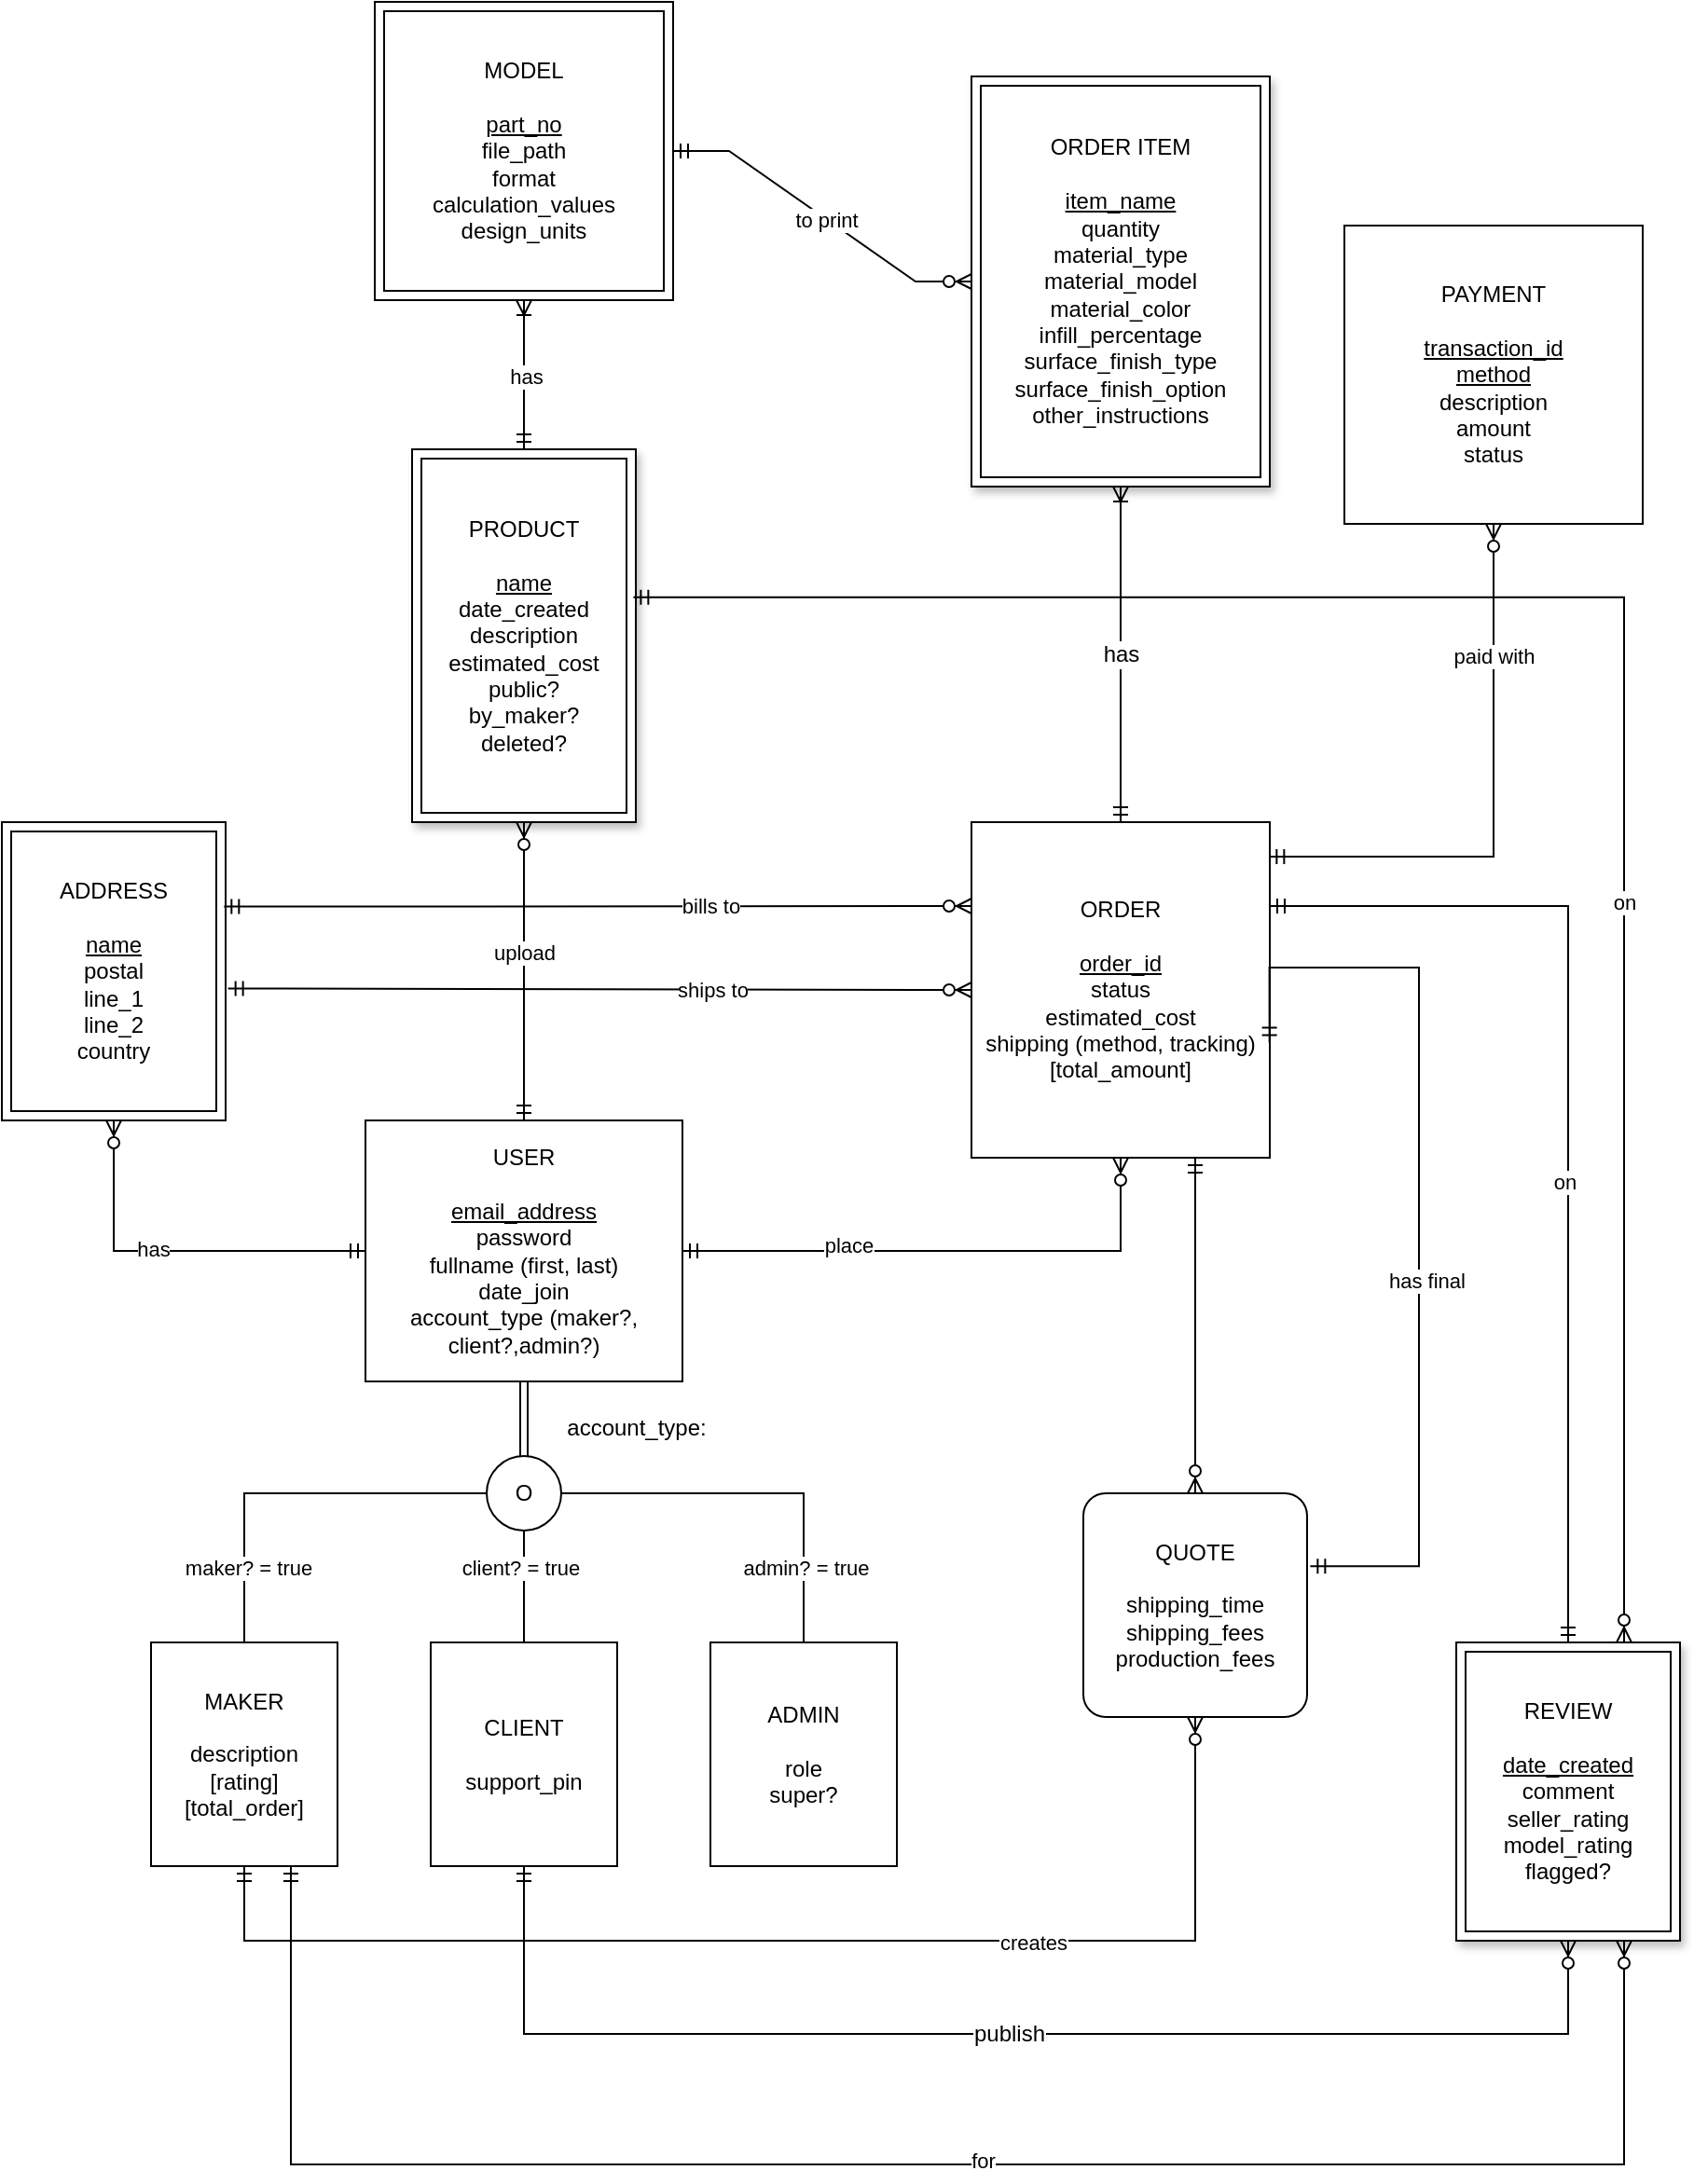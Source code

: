 <mxfile version="21.0.2" type="github">
  <diagram id="R2lEEEUBdFMjLlhIrx00" name="Page-1">
    <mxGraphModel dx="1407" dy="1807" grid="1" gridSize="10" guides="1" tooltips="1" connect="1" arrows="1" fold="1" page="1" pageScale="1" pageWidth="850" pageHeight="1100" math="0" shadow="0" extFonts="Permanent Marker^https://fonts.googleapis.com/css?family=Permanent+Marker">
      <root>
        <mxCell id="0" />
        <mxCell id="1" parent="0" />
        <mxCell id="oERcq0Kgp2yE-BulXNUb-9" style="edgeStyle=orthogonalEdgeStyle;rounded=0;orthogonalLoop=1;jettySize=auto;html=1;shape=link;" parent="1" source="oERcq0Kgp2yE-BulXNUb-2" target="oERcq0Kgp2yE-BulXNUb-8" edge="1">
          <mxGeometry relative="1" as="geometry" />
        </mxCell>
        <mxCell id="oERcq0Kgp2yE-BulXNUb-2" value="USER&lt;br&gt;&lt;br&gt;&lt;u&gt;email_address&lt;br&gt;&lt;/u&gt;password&lt;br&gt;fullname (first, last)&lt;br&gt;date_join&lt;br&gt;account_type (maker?, client?,admin?)" style="whiteSpace=wrap;html=1;align=center;" parent="1" vertex="1">
          <mxGeometry x="755" y="-80" width="170" height="140" as="geometry" />
        </mxCell>
        <mxCell id="oERcq0Kgp2yE-BulXNUb-4" value="MAKER&lt;br&gt;&lt;br&gt;description&lt;br&gt;[rating]&lt;br&gt;[total_order]" style="whiteSpace=wrap;html=1;align=center;" parent="1" vertex="1">
          <mxGeometry x="640" y="200" width="100" height="120" as="geometry" />
        </mxCell>
        <mxCell id="oERcq0Kgp2yE-BulXNUb-5" value="CLIENT&lt;br&gt;&lt;br&gt;support_pin&lt;br&gt;" style="whiteSpace=wrap;html=1;align=center;" parent="1" vertex="1">
          <mxGeometry x="790" y="200" width="100" height="120" as="geometry" />
        </mxCell>
        <mxCell id="oERcq0Kgp2yE-BulXNUb-6" value="ADMIN&lt;br&gt;&lt;br&gt;role&lt;br&gt;super?" style="whiteSpace=wrap;html=1;align=center;" parent="1" vertex="1">
          <mxGeometry x="940" y="200" width="100" height="120" as="geometry" />
        </mxCell>
        <mxCell id="oERcq0Kgp2yE-BulXNUb-8" value="O" style="ellipse;whiteSpace=wrap;html=1;aspect=fixed;" parent="1" vertex="1">
          <mxGeometry x="820" y="100" width="40" height="40" as="geometry" />
        </mxCell>
        <mxCell id="oERcq0Kgp2yE-BulXNUb-17" value="" style="endArrow=none;html=1;rounded=0;entryX=0;entryY=0.5;entryDx=0;entryDy=0;exitX=0.5;exitY=0;exitDx=0;exitDy=0;edgeStyle=orthogonalEdgeStyle;" parent="1" source="oERcq0Kgp2yE-BulXNUb-4" target="oERcq0Kgp2yE-BulXNUb-8" edge="1">
          <mxGeometry width="50" height="50" relative="1" as="geometry">
            <mxPoint x="740" y="200" as="sourcePoint" />
            <mxPoint x="790" y="150" as="targetPoint" />
          </mxGeometry>
        </mxCell>
        <mxCell id="oERcq0Kgp2yE-BulXNUb-21" value="maker? = true" style="edgeLabel;html=1;align=center;verticalAlign=middle;resizable=0;points=[];" parent="oERcq0Kgp2yE-BulXNUb-17" vertex="1" connectable="0">
          <mxGeometry x="-0.355" y="-2" relative="1" as="geometry">
            <mxPoint y="27" as="offset" />
          </mxGeometry>
        </mxCell>
        <mxCell id="oERcq0Kgp2yE-BulXNUb-19" value="" style="endArrow=none;html=1;rounded=0;entryX=0.5;entryY=1;entryDx=0;entryDy=0;exitX=0.5;exitY=0;exitDx=0;exitDy=0;" parent="1" source="oERcq0Kgp2yE-BulXNUb-5" target="oERcq0Kgp2yE-BulXNUb-8" edge="1">
          <mxGeometry width="50" height="50" relative="1" as="geometry">
            <mxPoint x="830" y="180" as="sourcePoint" />
            <mxPoint x="880" y="130" as="targetPoint" />
          </mxGeometry>
        </mxCell>
        <mxCell id="oERcq0Kgp2yE-BulXNUb-22" value="client? = true" style="edgeLabel;html=1;align=center;verticalAlign=middle;resizable=0;points=[];" parent="oERcq0Kgp2yE-BulXNUb-19" vertex="1" connectable="0">
          <mxGeometry x="0.396" y="2" relative="1" as="geometry">
            <mxPoint y="2" as="offset" />
          </mxGeometry>
        </mxCell>
        <mxCell id="oERcq0Kgp2yE-BulXNUb-20" value="" style="endArrow=none;html=1;rounded=0;entryX=1;entryY=0.5;entryDx=0;entryDy=0;exitX=0.5;exitY=0;exitDx=0;exitDy=0;edgeStyle=orthogonalEdgeStyle;" parent="1" source="oERcq0Kgp2yE-BulXNUb-6" target="oERcq0Kgp2yE-BulXNUb-8" edge="1">
          <mxGeometry width="50" height="50" relative="1" as="geometry">
            <mxPoint x="930" y="200" as="sourcePoint" />
            <mxPoint x="980" y="150" as="targetPoint" />
          </mxGeometry>
        </mxCell>
        <mxCell id="oERcq0Kgp2yE-BulXNUb-23" value="admin? = true" style="edgeLabel;html=1;align=center;verticalAlign=middle;resizable=0;points=[];" parent="oERcq0Kgp2yE-BulXNUb-20" vertex="1" connectable="0">
          <mxGeometry x="-0.41" y="-1" relative="1" as="geometry">
            <mxPoint y="22" as="offset" />
          </mxGeometry>
        </mxCell>
        <mxCell id="oERcq0Kgp2yE-BulXNUb-26" value="account_type:" style="text;html=1;align=center;verticalAlign=middle;resizable=0;points=[];autosize=1;strokeColor=none;fillColor=none;" parent="1" vertex="1">
          <mxGeometry x="850" y="70" width="100" height="30" as="geometry" />
        </mxCell>
        <mxCell id="oERcq0Kgp2yE-BulXNUb-28" value="ORDER&lt;br&gt;&lt;br&gt;&lt;u&gt;order_id&lt;/u&gt;&lt;br&gt;status&lt;br&gt;estimated_cost&lt;br&gt;shipping (method, tracking)&lt;br&gt;[total_amount]" style="whiteSpace=wrap;html=1;align=center;" parent="1" vertex="1">
          <mxGeometry x="1080" y="-240" width="160" height="180" as="geometry" />
        </mxCell>
        <mxCell id="oERcq0Kgp2yE-BulXNUb-30" value="PRODUCT&lt;br&gt;&lt;br&gt;&lt;u&gt;name&lt;/u&gt;&lt;br&gt;date_created&lt;br&gt;description&lt;br&gt;estimated_cost&lt;br&gt;public?&lt;br&gt;by_maker?&lt;br&gt;deleted?" style="shape=ext;margin=3;double=1;whiteSpace=wrap;html=1;align=center;shadow=1;" parent="1" vertex="1">
          <mxGeometry x="780" y="-440" width="120" height="200" as="geometry" />
        </mxCell>
        <mxCell id="oERcq0Kgp2yE-BulXNUb-35" value="" style="fontSize=12;html=1;endArrow=ERzeroToMany;startArrow=ERmandOne;rounded=0;entryX=0.5;entryY=1;entryDx=0;entryDy=0;edgeStyle=orthogonalEdgeStyle;exitX=0.5;exitY=0;exitDx=0;exitDy=0;" parent="1" source="oERcq0Kgp2yE-BulXNUb-2" target="oERcq0Kgp2yE-BulXNUb-30" edge="1">
          <mxGeometry width="100" height="100" relative="1" as="geometry">
            <mxPoint x="700" y="-130" as="sourcePoint" />
            <mxPoint x="700" y="-200" as="targetPoint" />
          </mxGeometry>
        </mxCell>
        <mxCell id="oERcq0Kgp2yE-BulXNUb-37" value="upload" style="edgeLabel;html=1;align=center;verticalAlign=middle;resizable=0;points=[];" parent="oERcq0Kgp2yE-BulXNUb-35" vertex="1" connectable="0">
          <mxGeometry x="-0.058" y="2" relative="1" as="geometry">
            <mxPoint x="2" y="-15" as="offset" />
          </mxGeometry>
        </mxCell>
        <mxCell id="oERcq0Kgp2yE-BulXNUb-39" value="" style="edgeStyle=orthogonalEdgeStyle;fontSize=12;html=1;endArrow=ERzeroToMany;startArrow=ERmandOne;rounded=0;entryX=0.5;entryY=1;entryDx=0;entryDy=0;exitX=1;exitY=0.5;exitDx=0;exitDy=0;" parent="1" source="oERcq0Kgp2yE-BulXNUb-2" target="oERcq0Kgp2yE-BulXNUb-28" edge="1">
          <mxGeometry width="100" height="100" relative="1" as="geometry">
            <mxPoint x="1080" y="60" as="sourcePoint" />
            <mxPoint x="1180" y="-40" as="targetPoint" />
          </mxGeometry>
        </mxCell>
        <mxCell id="oERcq0Kgp2yE-BulXNUb-40" value="place" style="edgeLabel;html=1;align=center;verticalAlign=middle;resizable=0;points=[];" parent="oERcq0Kgp2yE-BulXNUb-39" vertex="1" connectable="0">
          <mxGeometry x="-0.379" y="3" relative="1" as="geometry">
            <mxPoint as="offset" />
          </mxGeometry>
        </mxCell>
        <mxCell id="oERcq0Kgp2yE-BulXNUb-43" value="ORDER ITEM&lt;br&gt;&lt;br&gt;&lt;u&gt;item_name&lt;/u&gt;&lt;br&gt;quantity&lt;br style=&quot;border-color: var(--border-color);&quot;&gt;material_type&lt;br style=&quot;border-color: var(--border-color);&quot;&gt;material_model&lt;br style=&quot;border-color: var(--border-color);&quot;&gt;material_color&lt;br style=&quot;border-color: var(--border-color);&quot;&gt;infill_percentage&lt;br style=&quot;border-color: var(--border-color);&quot;&gt;surface_finish_type&lt;br style=&quot;border-color: var(--border-color);&quot;&gt;surface_finish_option&lt;br style=&quot;border-color: var(--border-color);&quot;&gt;other_instructions" style="shape=ext;margin=3;double=1;whiteSpace=wrap;html=1;align=center;shadow=1;" parent="1" vertex="1">
          <mxGeometry x="1080" y="-640" width="160" height="220" as="geometry" />
        </mxCell>
        <mxCell id="RRY8zMRWUSQG1_YV_l2Y-3" value="" style="edgeStyle=orthogonalEdgeStyle;fontSize=12;html=1;endArrow=ERzeroToMany;startArrow=ERmandOne;rounded=0;exitX=0.5;exitY=1;exitDx=0;exitDy=0;entryX=0.5;entryY=1;entryDx=0;entryDy=0;" parent="1" source="oERcq0Kgp2yE-BulXNUb-4" target="RRY8zMRWUSQG1_YV_l2Y-8" edge="1">
          <mxGeometry width="100" height="100" relative="1" as="geometry">
            <mxPoint x="1190" y="280" as="sourcePoint" />
            <mxPoint x="1200" y="250.0" as="targetPoint" />
            <Array as="points">
              <mxPoint x="690" y="360" />
              <mxPoint x="1200" y="360" />
            </Array>
          </mxGeometry>
        </mxCell>
        <mxCell id="RRY8zMRWUSQG1_YV_l2Y-4" value="creates" style="edgeLabel;html=1;align=center;verticalAlign=middle;resizable=0;points=[];" parent="RRY8zMRWUSQG1_YV_l2Y-3" vertex="1" connectable="0">
          <mxGeometry x="0.38" y="-1" relative="1" as="geometry">
            <mxPoint as="offset" />
          </mxGeometry>
        </mxCell>
        <mxCell id="RRY8zMRWUSQG1_YV_l2Y-8" value="QUOTE&lt;br style=&quot;border-color: var(--border-color);&quot;&gt;&lt;br style=&quot;border-color: var(--border-color);&quot;&gt;shipping_time&lt;br style=&quot;border-color: var(--border-color);&quot;&gt;shipping_fees&lt;br style=&quot;border-color: var(--border-color);&quot;&gt;production_fees" style="rounded=1;arcSize=10;whiteSpace=wrap;html=1;align=center;" parent="1" vertex="1">
          <mxGeometry x="1140" y="120" width="120" height="120" as="geometry" />
        </mxCell>
        <mxCell id="RRY8zMRWUSQG1_YV_l2Y-15" value="" style="edgeStyle=orthogonalEdgeStyle;fontSize=12;html=1;endArrow=ERmandOne;startArrow=ERmandOne;rounded=0;entryX=0.999;entryY=0.657;entryDx=0;entryDy=0;entryPerimeter=0;exitX=1.014;exitY=0.326;exitDx=0;exitDy=0;exitPerimeter=0;" parent="1" source="RRY8zMRWUSQG1_YV_l2Y-8" target="oERcq0Kgp2yE-BulXNUb-28" edge="1">
          <mxGeometry width="100" height="100" relative="1" as="geometry">
            <mxPoint x="1320" y="70" as="sourcePoint" />
            <mxPoint x="1420" y="-30" as="targetPoint" />
            <Array as="points">
              <mxPoint x="1320" y="159" />
              <mxPoint x="1320" y="-162" />
            </Array>
          </mxGeometry>
        </mxCell>
        <mxCell id="RRY8zMRWUSQG1_YV_l2Y-16" value="has final" style="edgeLabel;html=1;align=center;verticalAlign=middle;resizable=0;points=[];" parent="RRY8zMRWUSQG1_YV_l2Y-15" vertex="1" connectable="0">
          <mxGeometry x="-0.153" y="-4" relative="1" as="geometry">
            <mxPoint as="offset" />
          </mxGeometry>
        </mxCell>
        <mxCell id="RRY8zMRWUSQG1_YV_l2Y-17" value="has" style="edgeStyle=orthogonalEdgeStyle;fontSize=12;html=1;endArrow=ERoneToMany;startArrow=ERmandOne;rounded=0;exitX=0.5;exitY=0;exitDx=0;exitDy=0;entryX=0.5;entryY=1;entryDx=0;entryDy=0;" parent="1" source="oERcq0Kgp2yE-BulXNUb-28" target="oERcq0Kgp2yE-BulXNUb-43" edge="1">
          <mxGeometry width="100" height="100" relative="1" as="geometry">
            <mxPoint x="1370" y="-330" as="sourcePoint" />
            <mxPoint x="1470" y="-430" as="targetPoint" />
          </mxGeometry>
        </mxCell>
        <mxCell id="RRY8zMRWUSQG1_YV_l2Y-19" value="" style="edgeStyle=entityRelationEdgeStyle;fontSize=12;html=1;endArrow=ERzeroToMany;startArrow=ERmandOne;rounded=0;entryX=0;entryY=0.5;entryDx=0;entryDy=0;exitX=1;exitY=0.5;exitDx=0;exitDy=0;" parent="1" source="RRY8zMRWUSQG1_YV_l2Y-44" target="oERcq0Kgp2yE-BulXNUb-43" edge="1">
          <mxGeometry width="100" height="100" relative="1" as="geometry">
            <mxPoint x="923.04" y="-572.86" as="sourcePoint" />
            <mxPoint x="1050" y="-650" as="targetPoint" />
          </mxGeometry>
        </mxCell>
        <mxCell id="RRY8zMRWUSQG1_YV_l2Y-20" value="to print" style="edgeLabel;html=1;align=center;verticalAlign=middle;resizable=0;points=[];" parent="RRY8zMRWUSQG1_YV_l2Y-19" vertex="1" connectable="0">
          <mxGeometry x="0.028" y="-1" relative="1" as="geometry">
            <mxPoint as="offset" />
          </mxGeometry>
        </mxCell>
        <mxCell id="RRY8zMRWUSQG1_YV_l2Y-21" value="" style="edgeStyle=orthogonalEdgeStyle;fontSize=12;html=1;endArrow=ERoneToMany;startArrow=ERmandOne;rounded=0;entryX=0.5;entryY=1;entryDx=0;entryDy=0;exitX=0.5;exitY=0;exitDx=0;exitDy=0;" parent="1" source="oERcq0Kgp2yE-BulXNUb-30" target="RRY8zMRWUSQG1_YV_l2Y-44" edge="1">
          <mxGeometry width="100" height="100" relative="1" as="geometry">
            <mxPoint x="620" y="-270" as="sourcePoint" />
            <mxPoint x="840" y="-510" as="targetPoint" />
          </mxGeometry>
        </mxCell>
        <mxCell id="RRY8zMRWUSQG1_YV_l2Y-22" value="has" style="edgeLabel;html=1;align=center;verticalAlign=middle;resizable=0;points=[];" parent="RRY8zMRWUSQG1_YV_l2Y-21" vertex="1" connectable="0">
          <mxGeometry x="-0.029" y="-1" relative="1" as="geometry">
            <mxPoint as="offset" />
          </mxGeometry>
        </mxCell>
        <mxCell id="RRY8zMRWUSQG1_YV_l2Y-23" value="" style="edgeStyle=orthogonalEdgeStyle;fontSize=12;html=1;endArrow=ERzeroToMany;startArrow=ERmandOne;rounded=0;entryX=0.5;entryY=0;entryDx=0;entryDy=0;exitX=0.75;exitY=1;exitDx=0;exitDy=0;" parent="1" source="oERcq0Kgp2yE-BulXNUb-28" target="RRY8zMRWUSQG1_YV_l2Y-8" edge="1">
          <mxGeometry width="100" height="100" relative="1" as="geometry">
            <mxPoint x="1080" y="100" as="sourcePoint" />
            <mxPoint x="1180" as="targetPoint" />
          </mxGeometry>
        </mxCell>
        <mxCell id="RRY8zMRWUSQG1_YV_l2Y-24" value="REVIEW&lt;br&gt;&lt;br&gt;&lt;u&gt;date_created&lt;/u&gt;&lt;br&gt;comment&lt;br&gt;seller_rating&lt;br&gt;model_rating&lt;br&gt;flagged?" style="shape=ext;margin=3;double=1;whiteSpace=wrap;html=1;align=center;shadow=1;" parent="1" vertex="1">
          <mxGeometry x="1340" y="200" width="120" height="160" as="geometry" />
        </mxCell>
        <mxCell id="RRY8zMRWUSQG1_YV_l2Y-25" value="publish" style="edgeStyle=orthogonalEdgeStyle;fontSize=12;html=1;endArrow=ERzeroToMany;startArrow=ERmandOne;rounded=0;entryX=0.5;entryY=1;entryDx=0;entryDy=0;exitX=0.5;exitY=1;exitDx=0;exitDy=0;" parent="1" source="oERcq0Kgp2yE-BulXNUb-5" target="RRY8zMRWUSQG1_YV_l2Y-24" edge="1">
          <mxGeometry width="100" height="100" relative="1" as="geometry">
            <mxPoint x="1060" y="480" as="sourcePoint" />
            <mxPoint x="1160" y="380" as="targetPoint" />
            <Array as="points">
              <mxPoint x="840" y="410" />
              <mxPoint x="1400" y="410" />
            </Array>
          </mxGeometry>
        </mxCell>
        <mxCell id="RRY8zMRWUSQG1_YV_l2Y-27" value="" style="edgeStyle=orthogonalEdgeStyle;fontSize=12;html=1;endArrow=ERzeroToMany;startArrow=ERmandOne;rounded=0;exitX=0.75;exitY=1;exitDx=0;exitDy=0;entryX=0.75;entryY=1;entryDx=0;entryDy=0;" parent="1" source="oERcq0Kgp2yE-BulXNUb-4" target="RRY8zMRWUSQG1_YV_l2Y-24" edge="1">
          <mxGeometry width="100" height="100" relative="1" as="geometry">
            <mxPoint x="1440" y="150" as="sourcePoint" />
            <mxPoint x="1540" y="50" as="targetPoint" />
            <Array as="points">
              <mxPoint x="715" y="480" />
              <mxPoint x="1430" y="480" />
            </Array>
          </mxGeometry>
        </mxCell>
        <mxCell id="RRY8zMRWUSQG1_YV_l2Y-28" value="for" style="edgeLabel;html=1;align=center;verticalAlign=middle;resizable=0;points=[];" parent="RRY8zMRWUSQG1_YV_l2Y-27" vertex="1" connectable="0">
          <mxGeometry x="0.066" y="2" relative="1" as="geometry">
            <mxPoint as="offset" />
          </mxGeometry>
        </mxCell>
        <mxCell id="RRY8zMRWUSQG1_YV_l2Y-29" value="" style="edgeStyle=orthogonalEdgeStyle;fontSize=12;html=1;endArrow=ERmandOne;startArrow=ERmandOne;rounded=0;entryX=1;entryY=0.25;entryDx=0;entryDy=0;exitX=0.5;exitY=0;exitDx=0;exitDy=0;" parent="1" source="RRY8zMRWUSQG1_YV_l2Y-24" target="oERcq0Kgp2yE-BulXNUb-28" edge="1">
          <mxGeometry width="100" height="100" relative="1" as="geometry">
            <mxPoint x="1470" y="40" as="sourcePoint" />
            <mxPoint x="1570" y="-60" as="targetPoint" />
          </mxGeometry>
        </mxCell>
        <mxCell id="RRY8zMRWUSQG1_YV_l2Y-32" value="on" style="edgeLabel;html=1;align=center;verticalAlign=middle;resizable=0;points=[];" parent="RRY8zMRWUSQG1_YV_l2Y-29" vertex="1" connectable="0">
          <mxGeometry x="-0.109" y="2" relative="1" as="geometry">
            <mxPoint as="offset" />
          </mxGeometry>
        </mxCell>
        <mxCell id="RRY8zMRWUSQG1_YV_l2Y-31" value="" style="edgeStyle=orthogonalEdgeStyle;fontSize=12;html=1;endArrow=ERzeroToMany;startArrow=ERmandOne;rounded=0;exitX=0.989;exitY=0.397;exitDx=0;exitDy=0;entryX=0.75;entryY=0;entryDx=0;entryDy=0;exitPerimeter=0;" parent="1" source="oERcq0Kgp2yE-BulXNUb-30" target="RRY8zMRWUSQG1_YV_l2Y-24" edge="1">
          <mxGeometry width="100" height="100" relative="1" as="geometry">
            <mxPoint x="1490" y="-220" as="sourcePoint" />
            <mxPoint x="1590" y="-320" as="targetPoint" />
          </mxGeometry>
        </mxCell>
        <mxCell id="RRY8zMRWUSQG1_YV_l2Y-33" value="on" style="edgeLabel;html=1;align=center;verticalAlign=middle;resizable=0;points=[];" parent="RRY8zMRWUSQG1_YV_l2Y-31" vertex="1" connectable="0">
          <mxGeometry x="0.273" y="-5" relative="1" as="geometry">
            <mxPoint x="5" as="offset" />
          </mxGeometry>
        </mxCell>
        <mxCell id="RRY8zMRWUSQG1_YV_l2Y-34" value="PAYMENT&lt;br&gt;&lt;br&gt;&lt;u&gt;transaction_id&lt;/u&gt;&lt;br&gt;&lt;u&gt;method&lt;/u&gt;&lt;br&gt;description&lt;br&gt;amount&lt;br&gt;status" style="whiteSpace=wrap;html=1;align=center;" parent="1" vertex="1">
          <mxGeometry x="1280" y="-560" width="160" height="160" as="geometry" />
        </mxCell>
        <mxCell id="RRY8zMRWUSQG1_YV_l2Y-35" value="" style="edgeStyle=orthogonalEdgeStyle;fontSize=12;html=1;endArrow=ERzeroToMany;startArrow=ERmandOne;rounded=0;exitX=0.998;exitY=0.103;exitDx=0;exitDy=0;exitPerimeter=0;entryX=0.5;entryY=1;entryDx=0;entryDy=0;" parent="1" source="oERcq0Kgp2yE-BulXNUb-28" target="RRY8zMRWUSQG1_YV_l2Y-34" edge="1">
          <mxGeometry width="100" height="100" relative="1" as="geometry">
            <mxPoint x="1590" y="-160" as="sourcePoint" />
            <mxPoint x="1690" y="-260" as="targetPoint" />
          </mxGeometry>
        </mxCell>
        <mxCell id="RRY8zMRWUSQG1_YV_l2Y-36" value="paid with" style="edgeLabel;html=1;align=center;verticalAlign=middle;resizable=0;points=[];" parent="RRY8zMRWUSQG1_YV_l2Y-35" vertex="1" connectable="0">
          <mxGeometry x="0.618" y="2" relative="1" as="geometry">
            <mxPoint x="2" y="13" as="offset" />
          </mxGeometry>
        </mxCell>
        <mxCell id="RRY8zMRWUSQG1_YV_l2Y-37" value="ADDRESS&lt;br&gt;&lt;br&gt;&lt;u&gt;name&lt;/u&gt;&lt;br&gt;postal&lt;br&gt;line_1&lt;br&gt;line_2&lt;br&gt;country" style="shape=ext;margin=3;double=1;whiteSpace=wrap;html=1;align=center;" parent="1" vertex="1">
          <mxGeometry x="560" y="-240" width="120" height="160" as="geometry" />
        </mxCell>
        <mxCell id="RRY8zMRWUSQG1_YV_l2Y-38" value="" style="edgeStyle=orthogonalEdgeStyle;fontSize=12;html=1;endArrow=ERzeroToMany;startArrow=ERmandOne;rounded=0;entryX=0.5;entryY=1;entryDx=0;entryDy=0;exitX=0;exitY=0.5;exitDx=0;exitDy=0;" parent="1" source="oERcq0Kgp2yE-BulXNUb-2" target="RRY8zMRWUSQG1_YV_l2Y-37" edge="1">
          <mxGeometry width="100" height="100" relative="1" as="geometry">
            <mxPoint x="510" y="110" as="sourcePoint" />
            <mxPoint x="610" y="10" as="targetPoint" />
          </mxGeometry>
        </mxCell>
        <mxCell id="qkijRgJEiIgS43mRBQgP-1" value="has" style="edgeLabel;html=1;align=center;verticalAlign=middle;resizable=0;points=[];" vertex="1" connectable="0" parent="RRY8zMRWUSQG1_YV_l2Y-38">
          <mxGeometry x="0.114" y="-1" relative="1" as="geometry">
            <mxPoint as="offset" />
          </mxGeometry>
        </mxCell>
        <mxCell id="RRY8zMRWUSQG1_YV_l2Y-40" value="" style="edgeStyle=entityRelationEdgeStyle;fontSize=12;html=1;endArrow=ERzeroToMany;startArrow=ERmandOne;rounded=0;entryX=0;entryY=0.5;entryDx=0;entryDy=0;exitX=1.011;exitY=0.558;exitDx=0;exitDy=0;exitPerimeter=0;" parent="1" source="RRY8zMRWUSQG1_YV_l2Y-37" target="oERcq0Kgp2yE-BulXNUb-28" edge="1">
          <mxGeometry width="100" height="100" relative="1" as="geometry">
            <mxPoint x="640" y="-240" as="sourcePoint" />
            <mxPoint x="740" y="-340" as="targetPoint" />
          </mxGeometry>
        </mxCell>
        <mxCell id="RRY8zMRWUSQG1_YV_l2Y-41" value="ships to" style="edgeLabel;html=1;align=center;verticalAlign=middle;resizable=0;points=[];" parent="RRY8zMRWUSQG1_YV_l2Y-40" vertex="1" connectable="0">
          <mxGeometry x="0.302" relative="1" as="geometry">
            <mxPoint as="offset" />
          </mxGeometry>
        </mxCell>
        <mxCell id="RRY8zMRWUSQG1_YV_l2Y-42" value="" style="edgeStyle=entityRelationEdgeStyle;fontSize=12;html=1;endArrow=ERzeroToMany;startArrow=ERmandOne;rounded=0;exitX=0.993;exitY=0.283;exitDx=0;exitDy=0;exitPerimeter=0;entryX=0;entryY=0.25;entryDx=0;entryDy=0;" parent="1" source="RRY8zMRWUSQG1_YV_l2Y-37" target="oERcq0Kgp2yE-BulXNUb-28" edge="1">
          <mxGeometry width="100" height="100" relative="1" as="geometry">
            <mxPoint x="660" y="-200" as="sourcePoint" />
            <mxPoint x="1059" y="-199" as="targetPoint" />
          </mxGeometry>
        </mxCell>
        <mxCell id="RRY8zMRWUSQG1_YV_l2Y-43" value="bills to" style="edgeLabel;html=1;align=center;verticalAlign=middle;resizable=0;points=[];" parent="RRY8zMRWUSQG1_YV_l2Y-42" vertex="1" connectable="0">
          <mxGeometry x="0.302" relative="1" as="geometry">
            <mxPoint as="offset" />
          </mxGeometry>
        </mxCell>
        <mxCell id="RRY8zMRWUSQG1_YV_l2Y-44" value="MODEL&lt;br style=&quot;border-color: var(--border-color);&quot;&gt;&lt;br style=&quot;border-color: var(--border-color);&quot;&gt;&lt;u style=&quot;border-color: var(--border-color);&quot;&gt;part_no&lt;br style=&quot;border-color: var(--border-color);&quot;&gt;&lt;/u&gt;file_path&lt;br style=&quot;border-color: var(--border-color);&quot;&gt;format&lt;br style=&quot;border-color: var(--border-color);&quot;&gt;calculation_values&lt;br style=&quot;border-color: var(--border-color);&quot;&gt;design_units" style="shape=ext;margin=3;double=1;whiteSpace=wrap;html=1;align=center;" parent="1" vertex="1">
          <mxGeometry x="760" y="-680" width="160" height="160" as="geometry" />
        </mxCell>
      </root>
    </mxGraphModel>
  </diagram>
</mxfile>
